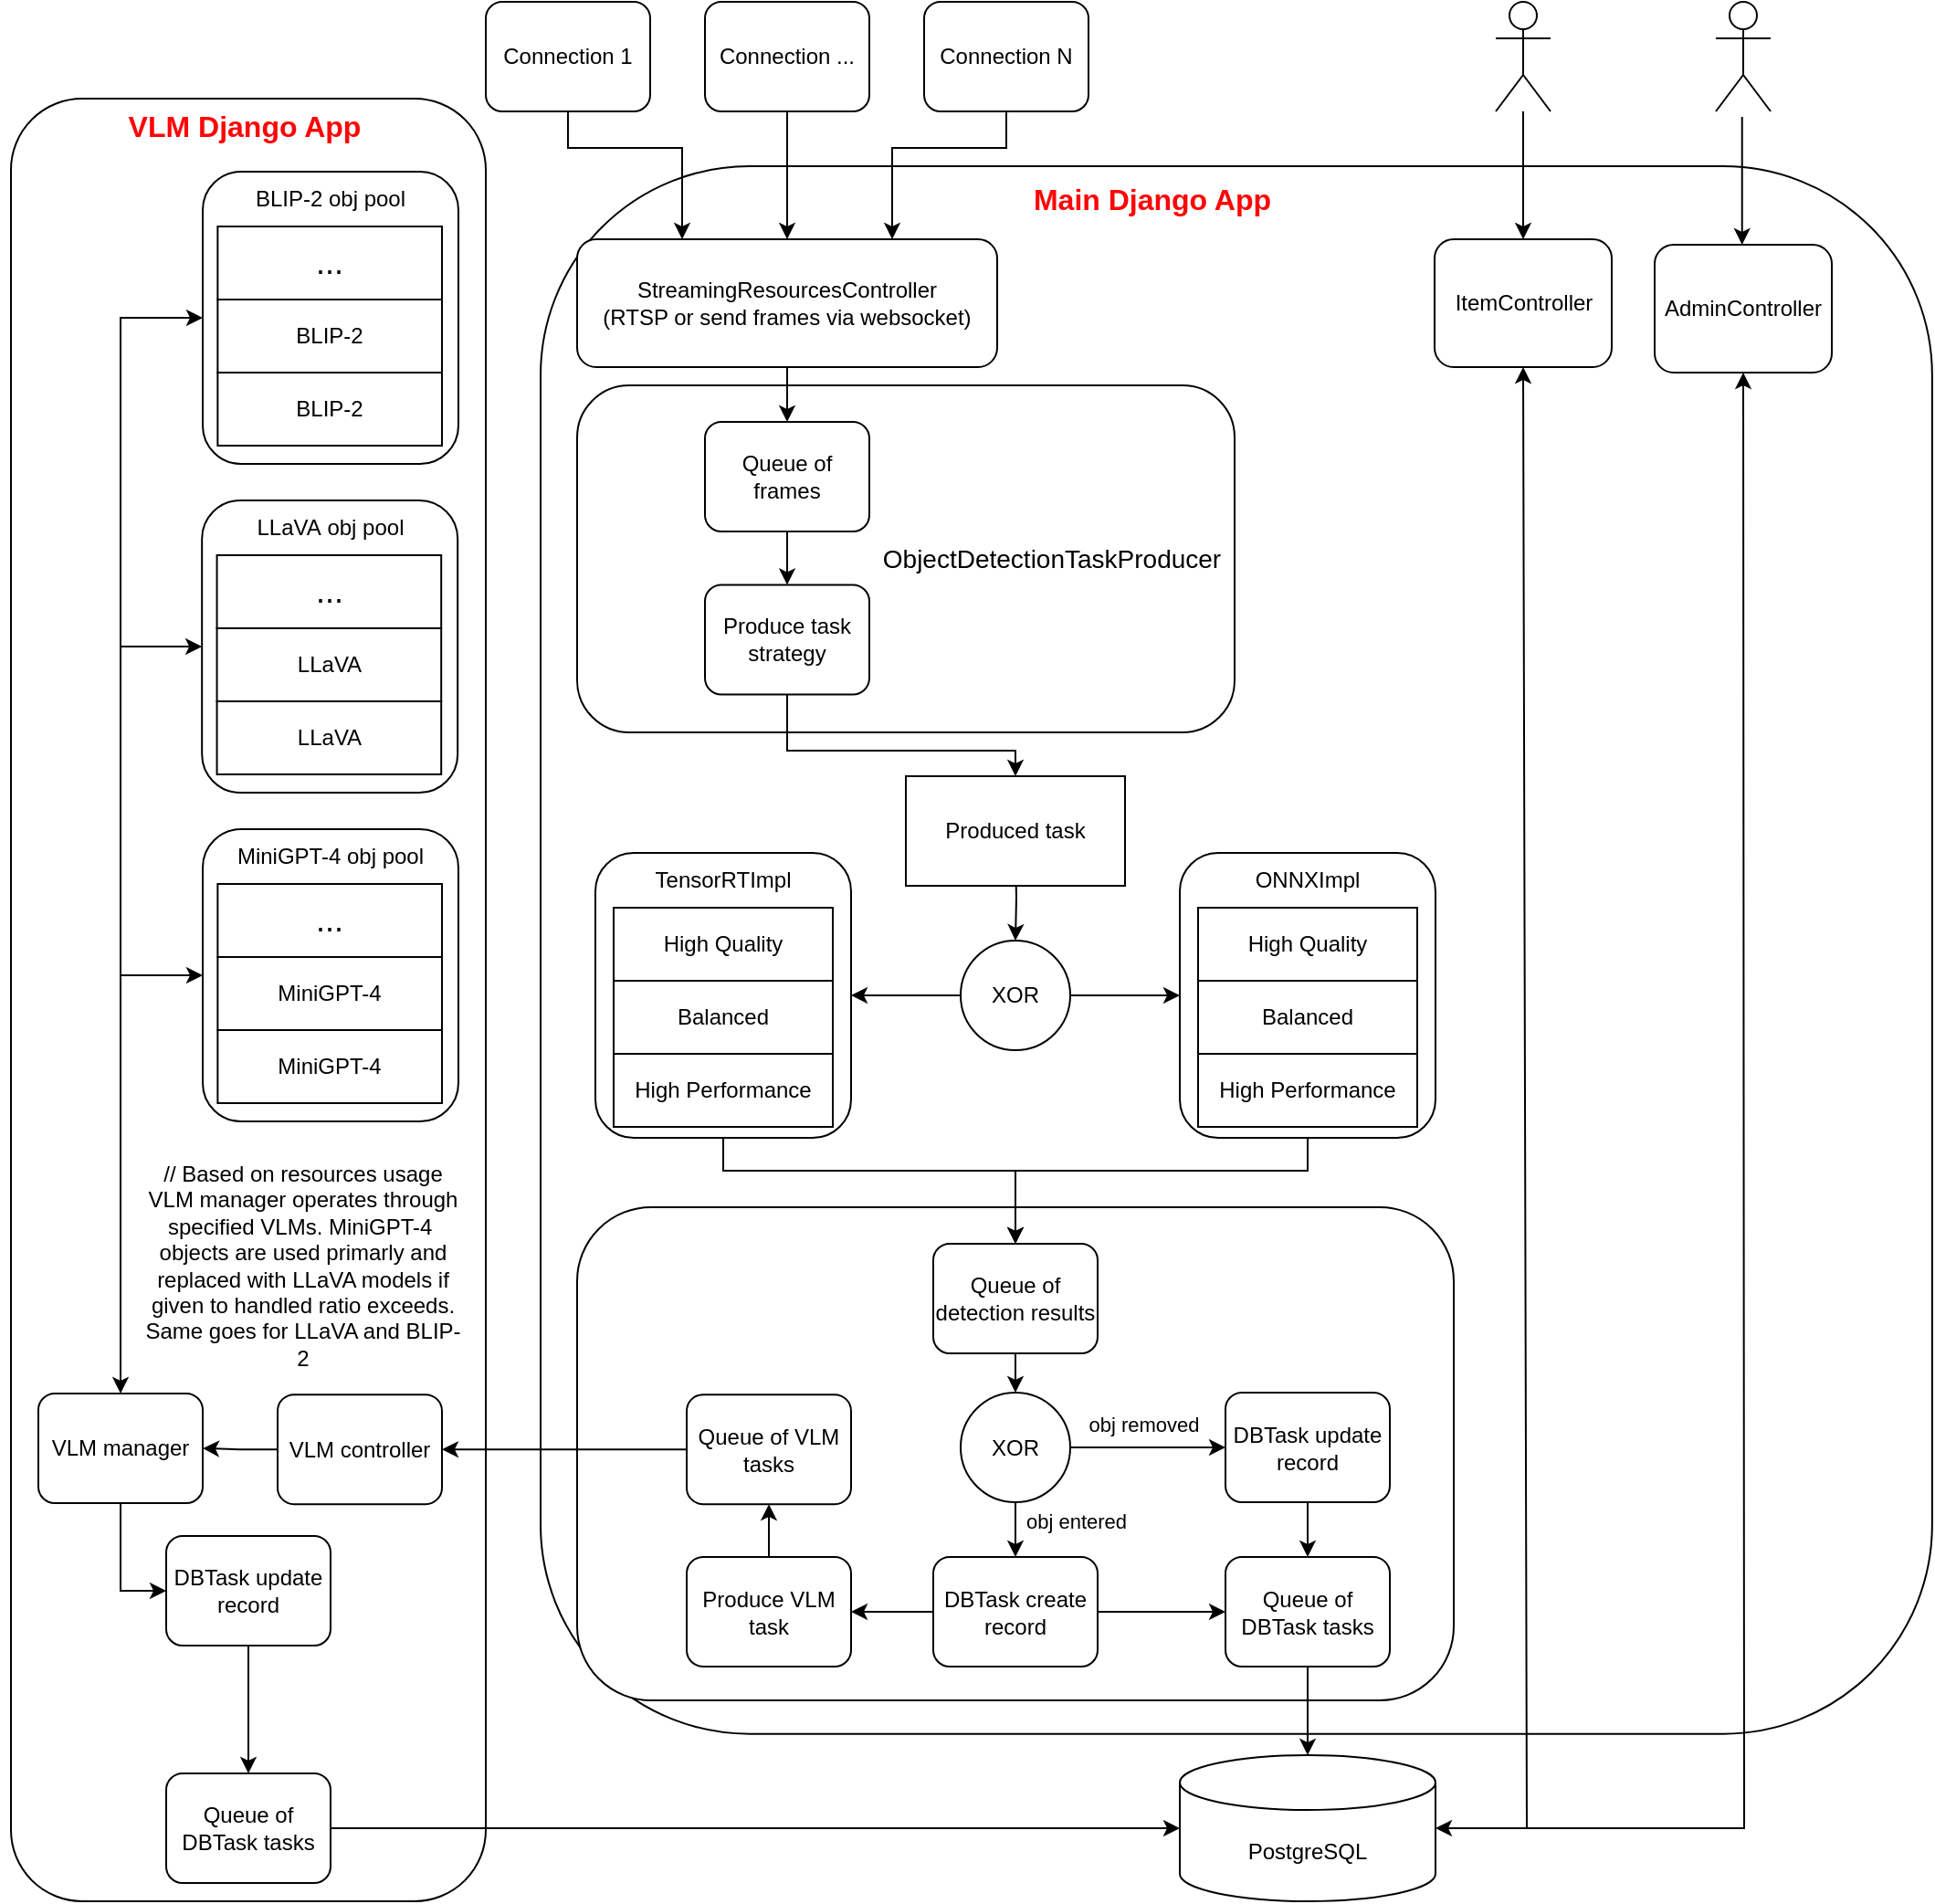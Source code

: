 <mxfile version="28.2.5">
  <diagram name="Страница — 1" id="IB0LTJJu5A-tRw9VyMWV">
    <mxGraphModel dx="1068" dy="913" grid="1" gridSize="10" guides="1" tooltips="1" connect="1" arrows="1" fold="1" page="1" pageScale="1" pageWidth="827" pageHeight="1169" math="0" shadow="0">
      <root>
        <mxCell id="0" />
        <mxCell id="1" parent="0" />
        <mxCell id="_JLij78zeixKJYq6KvC4-42" value="" style="rounded=1;whiteSpace=wrap;html=1;rotation=90;" parent="1" vertex="1">
          <mxGeometry x="261.81" y="158.23" width="858.32" height="761.92" as="geometry" />
        </mxCell>
        <mxCell id="_JLij78zeixKJYq6KvC4-45" value="" style="rounded=1;whiteSpace=wrap;html=1;" parent="1" vertex="1">
          <mxGeometry x="330" y="230" width="360" height="190" as="geometry" />
        </mxCell>
        <mxCell id="_PPGcLqHLP1g5EZbc3M4-6" style="edgeStyle=orthogonalEdgeStyle;rounded=0;orthogonalLoop=1;jettySize=auto;html=1;exitX=0.5;exitY=1;exitDx=0;exitDy=0;entryX=0.5;entryY=0;entryDx=0;entryDy=0;" parent="1" source="_JLij78zeixKJYq6KvC4-63" target="_JLij78zeixKJYq6KvC4-76" edge="1">
          <mxGeometry relative="1" as="geometry" />
        </mxCell>
        <mxCell id="_JLij78zeixKJYq6KvC4-63" value="&lt;div&gt;StreamingResourcesController&lt;/div&gt;(RTSP or send frames via websocket)" style="rounded=1;whiteSpace=wrap;html=1;" parent="1" vertex="1">
          <mxGeometry x="330" y="150" width="230" height="70" as="geometry" />
        </mxCell>
        <mxCell id="_PPGcLqHLP1g5EZbc3M4-7" style="edgeStyle=orthogonalEdgeStyle;rounded=0;orthogonalLoop=1;jettySize=auto;html=1;exitX=0.5;exitY=1;exitDx=0;exitDy=0;entryX=0.25;entryY=0;entryDx=0;entryDy=0;" parent="1" source="_JLij78zeixKJYq6KvC4-67" target="_JLij78zeixKJYq6KvC4-63" edge="1">
          <mxGeometry relative="1" as="geometry">
            <Array as="points">
              <mxPoint x="325" y="100" />
              <mxPoint x="388" y="100" />
            </Array>
          </mxGeometry>
        </mxCell>
        <mxCell id="_JLij78zeixKJYq6KvC4-67" value="&lt;div&gt;Connection 1&lt;/div&gt;" style="rounded=1;whiteSpace=wrap;html=1;rotation=0;" parent="1" vertex="1">
          <mxGeometry x="280" y="20" width="90" height="60" as="geometry" />
        </mxCell>
        <mxCell id="_PPGcLqHLP1g5EZbc3M4-8" style="edgeStyle=orthogonalEdgeStyle;rounded=0;orthogonalLoop=1;jettySize=auto;html=1;exitX=0.5;exitY=1;exitDx=0;exitDy=0;entryX=0.5;entryY=0;entryDx=0;entryDy=0;" parent="1" source="_JLij78zeixKJYq6KvC4-69" target="_JLij78zeixKJYq6KvC4-63" edge="1">
          <mxGeometry relative="1" as="geometry" />
        </mxCell>
        <mxCell id="_JLij78zeixKJYq6KvC4-69" value="&lt;div&gt;Connection ...&lt;/div&gt;" style="rounded=1;whiteSpace=wrap;html=1;rotation=0;" parent="1" vertex="1">
          <mxGeometry x="400" y="20" width="90" height="60" as="geometry" />
        </mxCell>
        <mxCell id="_PPGcLqHLP1g5EZbc3M4-9" style="edgeStyle=orthogonalEdgeStyle;rounded=0;orthogonalLoop=1;jettySize=auto;html=1;exitX=0.5;exitY=1;exitDx=0;exitDy=0;entryX=0.75;entryY=0;entryDx=0;entryDy=0;" parent="1" source="_JLij78zeixKJYq6KvC4-70" target="_JLij78zeixKJYq6KvC4-63" edge="1">
          <mxGeometry relative="1" as="geometry">
            <Array as="points">
              <mxPoint x="565" y="100" />
              <mxPoint x="503" y="100" />
            </Array>
          </mxGeometry>
        </mxCell>
        <mxCell id="_JLij78zeixKJYq6KvC4-70" value="&lt;div&gt;Connection N&lt;/div&gt;" style="rounded=1;whiteSpace=wrap;html=1;rotation=0;" parent="1" vertex="1">
          <mxGeometry x="520" y="20" width="90" height="60" as="geometry" />
        </mxCell>
        <mxCell id="_JLij78zeixKJYq6KvC4-89" style="edgeStyle=orthogonalEdgeStyle;rounded=0;orthogonalLoop=1;jettySize=auto;html=1;exitX=0.5;exitY=1;exitDx=0;exitDy=0;entryX=0.5;entryY=0;entryDx=0;entryDy=0;" parent="1" source="_JLij78zeixKJYq6KvC4-76" target="_JLij78zeixKJYq6KvC4-80" edge="1">
          <mxGeometry relative="1" as="geometry" />
        </mxCell>
        <mxCell id="_JLij78zeixKJYq6KvC4-76" value="Queue of frames" style="rounded=1;whiteSpace=wrap;html=1;" parent="1" vertex="1">
          <mxGeometry x="400" y="250" width="90" height="60" as="geometry" />
        </mxCell>
        <mxCell id="_JLij78zeixKJYq6KvC4-78" value="&lt;div&gt;&lt;font style=&quot;font-size: 14px;&quot;&gt;ObjectDetectionTaskProducer&lt;/font&gt;&lt;/div&gt;" style="text;html=1;align=center;verticalAlign=middle;whiteSpace=wrap;rounded=0;" parent="1" vertex="1">
          <mxGeometry x="490" y="265.75" width="200" height="118.5" as="geometry" />
        </mxCell>
        <mxCell id="0RGC948TF3Eb1tEXShMP-104" style="edgeStyle=orthogonalEdgeStyle;rounded=0;orthogonalLoop=1;jettySize=auto;html=1;exitX=0.5;exitY=1;exitDx=0;exitDy=0;entryX=0.5;entryY=0;entryDx=0;entryDy=0;" parent="1" source="_JLij78zeixKJYq6KvC4-80" target="_JLij78zeixKJYq6KvC4-90" edge="1">
          <mxGeometry relative="1" as="geometry">
            <Array as="points">
              <mxPoint x="445" y="430" />
              <mxPoint x="570" y="430" />
            </Array>
          </mxGeometry>
        </mxCell>
        <mxCell id="_JLij78zeixKJYq6KvC4-80" value="Produce task strategy" style="rounded=1;whiteSpace=wrap;html=1;" parent="1" vertex="1">
          <mxGeometry x="400" y="339.25" width="90" height="60" as="geometry" />
        </mxCell>
        <mxCell id="0RGC948TF3Eb1tEXShMP-102" style="edgeStyle=orthogonalEdgeStyle;rounded=0;orthogonalLoop=1;jettySize=auto;html=1;exitX=0.5;exitY=1;exitDx=0;exitDy=0;entryX=0.5;entryY=0;entryDx=0;entryDy=0;" parent="1" target="0RGC948TF3Eb1tEXShMP-21" edge="1">
          <mxGeometry relative="1" as="geometry">
            <mxPoint x="570" y="486" as="sourcePoint" />
          </mxGeometry>
        </mxCell>
        <mxCell id="_JLij78zeixKJYq6KvC4-90" value="Produced task" style="rounded=0;whiteSpace=wrap;html=1;" parent="1" vertex="1">
          <mxGeometry x="510" y="444" width="120" height="60" as="geometry" />
        </mxCell>
        <mxCell id="_JLij78zeixKJYq6KvC4-98" value="" style="rounded=1;whiteSpace=wrap;html=1;" parent="1" vertex="1">
          <mxGeometry x="330" y="680" width="480" height="270" as="geometry" />
        </mxCell>
        <mxCell id="0RGC948TF3Eb1tEXShMP-28" style="edgeStyle=orthogonalEdgeStyle;rounded=0;orthogonalLoop=1;jettySize=auto;html=1;exitX=0.5;exitY=1;exitDx=0;exitDy=0;entryX=0.5;entryY=0;entryDx=0;entryDy=0;" parent="1" source="_JLij78zeixKJYq6KvC4-99" target="0RGC948TF3Eb1tEXShMP-27" edge="1">
          <mxGeometry relative="1" as="geometry" />
        </mxCell>
        <mxCell id="_JLij78zeixKJYq6KvC4-99" value="Queue of detection results" style="rounded=1;whiteSpace=wrap;html=1;" parent="1" vertex="1">
          <mxGeometry x="525" y="700" width="90" height="60" as="geometry" />
        </mxCell>
        <mxCell id="0RGC948TF3Eb1tEXShMP-40" style="edgeStyle=orthogonalEdgeStyle;rounded=0;orthogonalLoop=1;jettySize=auto;html=1;exitX=1;exitY=0.5;exitDx=0;exitDy=0;entryX=0;entryY=0.5;entryDx=0;entryDy=0;" parent="1" source="0RGC948TF3Eb1tEXShMP-2" target="0RGC948TF3Eb1tEXShMP-39" edge="1">
          <mxGeometry relative="1" as="geometry" />
        </mxCell>
        <mxCell id="0RGC948TF3Eb1tEXShMP-108" style="edgeStyle=orthogonalEdgeStyle;rounded=0;orthogonalLoop=1;jettySize=auto;html=1;exitX=0;exitY=0.5;exitDx=0;exitDy=0;entryX=1;entryY=0.5;entryDx=0;entryDy=0;" parent="1" source="0RGC948TF3Eb1tEXShMP-2" target="0RGC948TF3Eb1tEXShMP-35" edge="1">
          <mxGeometry relative="1" as="geometry" />
        </mxCell>
        <mxCell id="0RGC948TF3Eb1tEXShMP-2" value="DBTask create record" style="rounded=1;whiteSpace=wrap;html=1;" parent="1" vertex="1">
          <mxGeometry x="525" y="871.5" width="90" height="60" as="geometry" />
        </mxCell>
        <mxCell id="0RGC948TF3Eb1tEXShMP-22" style="edgeStyle=orthogonalEdgeStyle;rounded=0;orthogonalLoop=1;jettySize=auto;html=1;exitX=0.5;exitY=1;exitDx=0;exitDy=0;entryX=0.5;entryY=0;entryDx=0;entryDy=0;" parent="1" source="0RGC948TF3Eb1tEXShMP-6" target="_JLij78zeixKJYq6KvC4-99" edge="1">
          <mxGeometry relative="1" as="geometry">
            <Array as="points">
              <mxPoint x="410" y="660" />
              <mxPoint x="570" y="660" />
            </Array>
          </mxGeometry>
        </mxCell>
        <mxCell id="0RGC948TF3Eb1tEXShMP-6" value="" style="rounded=1;whiteSpace=wrap;html=1;" parent="1" vertex="1">
          <mxGeometry x="340" y="486" width="140" height="156" as="geometry" />
        </mxCell>
        <mxCell id="0RGC948TF3Eb1tEXShMP-7" value="High Performance" style="rounded=0;whiteSpace=wrap;html=1;" parent="1" vertex="1">
          <mxGeometry x="350" y="596" width="120" height="40" as="geometry" />
        </mxCell>
        <mxCell id="0RGC948TF3Eb1tEXShMP-8" value="Balanced" style="rounded=0;whiteSpace=wrap;html=1;" parent="1" vertex="1">
          <mxGeometry x="350" y="556" width="120" height="40" as="geometry" />
        </mxCell>
        <mxCell id="0RGC948TF3Eb1tEXShMP-9" value="High Quality" style="rounded=0;whiteSpace=wrap;html=1;" parent="1" vertex="1">
          <mxGeometry x="350" y="516" width="120" height="40" as="geometry" />
        </mxCell>
        <mxCell id="0RGC948TF3Eb1tEXShMP-10" value="TensorRTImpl" style="text;html=1;align=center;verticalAlign=middle;whiteSpace=wrap;rounded=0;" parent="1" vertex="1">
          <mxGeometry x="350" y="486" width="120" height="30" as="geometry" />
        </mxCell>
        <mxCell id="0RGC948TF3Eb1tEXShMP-23" style="edgeStyle=orthogonalEdgeStyle;rounded=0;orthogonalLoop=1;jettySize=auto;html=1;exitX=0.5;exitY=1;exitDx=0;exitDy=0;entryX=0.5;entryY=0;entryDx=0;entryDy=0;" parent="1" source="0RGC948TF3Eb1tEXShMP-12" target="_JLij78zeixKJYq6KvC4-99" edge="1">
          <mxGeometry relative="1" as="geometry">
            <Array as="points">
              <mxPoint x="730" y="660" />
              <mxPoint x="570" y="660" />
            </Array>
          </mxGeometry>
        </mxCell>
        <mxCell id="0RGC948TF3Eb1tEXShMP-12" value="" style="rounded=1;whiteSpace=wrap;html=1;" parent="1" vertex="1">
          <mxGeometry x="660" y="486" width="140" height="156" as="geometry" />
        </mxCell>
        <mxCell id="0RGC948TF3Eb1tEXShMP-13" value="High Performance" style="rounded=0;whiteSpace=wrap;html=1;" parent="1" vertex="1">
          <mxGeometry x="670" y="596" width="120" height="40" as="geometry" />
        </mxCell>
        <mxCell id="0RGC948TF3Eb1tEXShMP-14" value="Balanced" style="rounded=0;whiteSpace=wrap;html=1;" parent="1" vertex="1">
          <mxGeometry x="670" y="556" width="120" height="40" as="geometry" />
        </mxCell>
        <mxCell id="0RGC948TF3Eb1tEXShMP-15" value="High Quality" style="rounded=0;whiteSpace=wrap;html=1;" parent="1" vertex="1">
          <mxGeometry x="670" y="516" width="120" height="40" as="geometry" />
        </mxCell>
        <mxCell id="0RGC948TF3Eb1tEXShMP-16" value="ONNXImpl" style="text;html=1;align=center;verticalAlign=middle;whiteSpace=wrap;rounded=0;" parent="1" vertex="1">
          <mxGeometry x="670" y="486" width="120" height="30" as="geometry" />
        </mxCell>
        <mxCell id="0RGC948TF3Eb1tEXShMP-19" style="edgeStyle=orthogonalEdgeStyle;rounded=0;orthogonalLoop=1;jettySize=auto;html=1;exitX=0;exitY=0.5;exitDx=0;exitDy=0;entryX=1;entryY=0.5;entryDx=0;entryDy=0;" parent="1" source="0RGC948TF3Eb1tEXShMP-21" target="0RGC948TF3Eb1tEXShMP-6" edge="1">
          <mxGeometry relative="1" as="geometry" />
        </mxCell>
        <mxCell id="0RGC948TF3Eb1tEXShMP-20" style="edgeStyle=orthogonalEdgeStyle;rounded=0;orthogonalLoop=1;jettySize=auto;html=1;exitX=1;exitY=0.5;exitDx=0;exitDy=0;entryX=0;entryY=0.5;entryDx=0;entryDy=0;" parent="1" source="0RGC948TF3Eb1tEXShMP-21" target="0RGC948TF3Eb1tEXShMP-12" edge="1">
          <mxGeometry relative="1" as="geometry" />
        </mxCell>
        <mxCell id="0RGC948TF3Eb1tEXShMP-21" value="XOR" style="ellipse;whiteSpace=wrap;html=1;aspect=fixed;" parent="1" vertex="1">
          <mxGeometry x="540" y="534" width="60" height="60" as="geometry" />
        </mxCell>
        <mxCell id="0RGC948TF3Eb1tEXShMP-29" style="edgeStyle=orthogonalEdgeStyle;rounded=0;orthogonalLoop=1;jettySize=auto;html=1;exitX=0.5;exitY=1;exitDx=0;exitDy=0;entryX=0.5;entryY=0;entryDx=0;entryDy=0;" parent="1" source="0RGC948TF3Eb1tEXShMP-27" target="0RGC948TF3Eb1tEXShMP-2" edge="1">
          <mxGeometry relative="1" as="geometry">
            <Array as="points">
              <mxPoint x="570" y="851.5" />
              <mxPoint x="570" y="851.5" />
            </Array>
          </mxGeometry>
        </mxCell>
        <mxCell id="0RGC948TF3Eb1tEXShMP-30" value="obj entered" style="edgeLabel;html=1;align=center;verticalAlign=middle;resizable=0;points=[];" parent="0RGC948TF3Eb1tEXShMP-29" vertex="1" connectable="0">
          <mxGeometry x="-0.091" y="-4" relative="1" as="geometry">
            <mxPoint x="37" y="-3" as="offset" />
          </mxGeometry>
        </mxCell>
        <mxCell id="0RGC948TF3Eb1tEXShMP-32" style="edgeStyle=orthogonalEdgeStyle;rounded=0;orthogonalLoop=1;jettySize=auto;html=1;exitX=1;exitY=0.5;exitDx=0;exitDy=0;entryX=0;entryY=0.5;entryDx=0;entryDy=0;" parent="1" source="0RGC948TF3Eb1tEXShMP-27" target="0RGC948TF3Eb1tEXShMP-31" edge="1">
          <mxGeometry relative="1" as="geometry" />
        </mxCell>
        <mxCell id="0RGC948TF3Eb1tEXShMP-34" value="obj removed" style="edgeLabel;html=1;align=center;verticalAlign=middle;resizable=0;points=[];" parent="0RGC948TF3Eb1tEXShMP-32" vertex="1" connectable="0">
          <mxGeometry x="-0.138" y="3" relative="1" as="geometry">
            <mxPoint x="3" y="-10" as="offset" />
          </mxGeometry>
        </mxCell>
        <mxCell id="0RGC948TF3Eb1tEXShMP-27" value="XOR" style="ellipse;whiteSpace=wrap;html=1;aspect=fixed;" parent="1" vertex="1">
          <mxGeometry x="540" y="781.5" width="60" height="60" as="geometry" />
        </mxCell>
        <mxCell id="0RGC948TF3Eb1tEXShMP-41" style="edgeStyle=orthogonalEdgeStyle;rounded=0;orthogonalLoop=1;jettySize=auto;html=1;exitX=0.5;exitY=1;exitDx=0;exitDy=0;entryX=0.5;entryY=0;entryDx=0;entryDy=0;" parent="1" source="0RGC948TF3Eb1tEXShMP-31" target="0RGC948TF3Eb1tEXShMP-39" edge="1">
          <mxGeometry relative="1" as="geometry" />
        </mxCell>
        <mxCell id="0RGC948TF3Eb1tEXShMP-31" value="DBTask update record" style="rounded=1;whiteSpace=wrap;html=1;" parent="1" vertex="1">
          <mxGeometry x="685" y="781.5" width="90" height="60" as="geometry" />
        </mxCell>
        <mxCell id="0RGC948TF3Eb1tEXShMP-38" style="edgeStyle=orthogonalEdgeStyle;rounded=0;orthogonalLoop=1;jettySize=auto;html=1;exitX=0.5;exitY=0;exitDx=0;exitDy=0;entryX=0.5;entryY=1;entryDx=0;entryDy=0;" parent="1" source="0RGC948TF3Eb1tEXShMP-35" edge="1">
          <mxGeometry relative="1" as="geometry">
            <mxPoint x="435" y="842.57" as="targetPoint" />
          </mxGeometry>
        </mxCell>
        <mxCell id="0RGC948TF3Eb1tEXShMP-35" value="Produce VLM task" style="rounded=1;whiteSpace=wrap;html=1;" parent="1" vertex="1">
          <mxGeometry x="390" y="871.5" width="90" height="60" as="geometry" />
        </mxCell>
        <mxCell id="0RGC948TF3Eb1tEXShMP-39" value="Queue of DBTask tasks" style="rounded=1;whiteSpace=wrap;html=1;" parent="1" vertex="1">
          <mxGeometry x="685" y="871.5" width="90" height="60" as="geometry" />
        </mxCell>
        <mxCell id="0RGC948TF3Eb1tEXShMP-42" value="PostgreSQL" style="shape=cylinder3;whiteSpace=wrap;html=1;boundedLbl=1;backgroundOutline=1;size=15;" parent="1" vertex="1">
          <mxGeometry x="660" y="980" width="140" height="80" as="geometry" />
        </mxCell>
        <mxCell id="0RGC948TF3Eb1tEXShMP-43" value="" style="rounded=1;whiteSpace=wrap;html=1;" parent="1" vertex="1">
          <mxGeometry x="20" y="73" width="260" height="987" as="geometry" />
        </mxCell>
        <mxCell id="0RGC948TF3Eb1tEXShMP-54" value="" style="rounded=1;whiteSpace=wrap;html=1;" parent="1" vertex="1">
          <mxGeometry x="125" y="473" width="140" height="160" as="geometry" />
        </mxCell>
        <mxCell id="0RGC948TF3Eb1tEXShMP-55" value="MiniGPT-4" style="rounded=0;whiteSpace=wrap;html=1;" parent="1" vertex="1">
          <mxGeometry x="133.19" y="583" width="122.81" height="40" as="geometry" />
        </mxCell>
        <mxCell id="0RGC948TF3Eb1tEXShMP-56" value="MiniGPT-4" style="rounded=0;whiteSpace=wrap;html=1;" parent="1" vertex="1">
          <mxGeometry x="133.19" y="543" width="122.81" height="40" as="geometry" />
        </mxCell>
        <mxCell id="0RGC948TF3Eb1tEXShMP-57" value="&lt;font style=&quot;font-size: 18px;&quot;&gt;...&lt;/font&gt;" style="rounded=0;whiteSpace=wrap;html=1;" parent="1" vertex="1">
          <mxGeometry x="133.19" y="503" width="122.81" height="40" as="geometry" />
        </mxCell>
        <mxCell id="0RGC948TF3Eb1tEXShMP-58" value="MiniGPT-4&amp;nbsp;obj pool" style="text;html=1;align=center;verticalAlign=middle;whiteSpace=wrap;rounded=0;" parent="1" vertex="1">
          <mxGeometry x="125" y="473" width="140" height="30" as="geometry" />
        </mxCell>
        <mxCell id="0RGC948TF3Eb1tEXShMP-66" style="edgeStyle=orthogonalEdgeStyle;rounded=0;orthogonalLoop=1;jettySize=auto;html=1;exitX=0;exitY=0.5;exitDx=0;exitDy=0;entryX=1;entryY=0.5;entryDx=0;entryDy=0;" parent="1" source="0RGC948TF3Eb1tEXShMP-60" target="0RGC948TF3Eb1tEXShMP-65" edge="1">
          <mxGeometry relative="1" as="geometry" />
        </mxCell>
        <mxCell id="0RGC948TF3Eb1tEXShMP-60" value="VLM controller" style="rounded=1;whiteSpace=wrap;html=1;" parent="1" vertex="1">
          <mxGeometry x="166" y="782.57" width="90" height="60" as="geometry" />
        </mxCell>
        <mxCell id="0RGC948TF3Eb1tEXShMP-64" style="edgeStyle=orthogonalEdgeStyle;rounded=0;orthogonalLoop=1;jettySize=auto;html=1;exitX=0;exitY=0.5;exitDx=0;exitDy=0;entryX=1;entryY=0.5;entryDx=0;entryDy=0;" parent="1" source="0RGC948TF3Eb1tEXShMP-63" target="0RGC948TF3Eb1tEXShMP-60" edge="1">
          <mxGeometry relative="1" as="geometry">
            <mxPoint x="260.0" y="849.07" as="targetPoint" />
          </mxGeometry>
        </mxCell>
        <mxCell id="0RGC948TF3Eb1tEXShMP-63" value="Queue of VLM tasks" style="rounded=1;whiteSpace=wrap;html=1;" parent="1" vertex="1">
          <mxGeometry x="390" y="782.57" width="90" height="60" as="geometry" />
        </mxCell>
        <mxCell id="_PPGcLqHLP1g5EZbc3M4-10" style="edgeStyle=orthogonalEdgeStyle;rounded=0;orthogonalLoop=1;jettySize=auto;html=1;exitX=0.5;exitY=1;exitDx=0;exitDy=0;entryX=0;entryY=0.5;entryDx=0;entryDy=0;" parent="1" source="0RGC948TF3Eb1tEXShMP-65" target="0RGC948TF3Eb1tEXShMP-89" edge="1">
          <mxGeometry relative="1" as="geometry" />
        </mxCell>
        <mxCell id="0RGC948TF3Eb1tEXShMP-65" value="VLM manager" style="rounded=1;whiteSpace=wrap;html=1;" parent="1" vertex="1">
          <mxGeometry x="35" y="782" width="90" height="60" as="geometry" />
        </mxCell>
        <mxCell id="0RGC948TF3Eb1tEXShMP-67" value="" style="rounded=1;whiteSpace=wrap;html=1;" parent="1" vertex="1">
          <mxGeometry x="124.59" y="293" width="140" height="160" as="geometry" />
        </mxCell>
        <mxCell id="0RGC948TF3Eb1tEXShMP-68" value="LLaVA" style="rounded=0;whiteSpace=wrap;html=1;" parent="1" vertex="1">
          <mxGeometry x="132.78" y="403" width="122.81" height="40" as="geometry" />
        </mxCell>
        <mxCell id="0RGC948TF3Eb1tEXShMP-69" value="LLaVA" style="rounded=0;whiteSpace=wrap;html=1;" parent="1" vertex="1">
          <mxGeometry x="132.78" y="363" width="122.81" height="40" as="geometry" />
        </mxCell>
        <mxCell id="0RGC948TF3Eb1tEXShMP-70" value="&lt;font style=&quot;font-size: 18px;&quot;&gt;...&lt;/font&gt;" style="rounded=0;whiteSpace=wrap;html=1;" parent="1" vertex="1">
          <mxGeometry x="132.78" y="323" width="122.81" height="40" as="geometry" />
        </mxCell>
        <mxCell id="0RGC948TF3Eb1tEXShMP-71" value="LLaVA&amp;nbsp;obj pool" style="text;html=1;align=center;verticalAlign=middle;whiteSpace=wrap;rounded=0;" parent="1" vertex="1">
          <mxGeometry x="124.59" y="293" width="140" height="30" as="geometry" />
        </mxCell>
        <mxCell id="0RGC948TF3Eb1tEXShMP-77" value="" style="rounded=1;whiteSpace=wrap;html=1;" parent="1" vertex="1">
          <mxGeometry x="125" y="113" width="140" height="160" as="geometry" />
        </mxCell>
        <mxCell id="0RGC948TF3Eb1tEXShMP-78" value="BLIP-2" style="rounded=0;whiteSpace=wrap;html=1;" parent="1" vertex="1">
          <mxGeometry x="133.19" y="223" width="122.81" height="40" as="geometry" />
        </mxCell>
        <mxCell id="0RGC948TF3Eb1tEXShMP-79" value="BLIP-2" style="rounded=0;whiteSpace=wrap;html=1;" parent="1" vertex="1">
          <mxGeometry x="133.19" y="183" width="122.81" height="40" as="geometry" />
        </mxCell>
        <mxCell id="0RGC948TF3Eb1tEXShMP-80" value="&lt;font style=&quot;font-size: 18px;&quot;&gt;...&lt;/font&gt;" style="rounded=0;whiteSpace=wrap;html=1;" parent="1" vertex="1">
          <mxGeometry x="133.19" y="143" width="122.81" height="40" as="geometry" />
        </mxCell>
        <mxCell id="0RGC948TF3Eb1tEXShMP-81" value="BLIP-2&amp;nbsp;obj pool" style="text;html=1;align=center;verticalAlign=middle;whiteSpace=wrap;rounded=0;" parent="1" vertex="1">
          <mxGeometry x="125" y="113" width="140" height="30" as="geometry" />
        </mxCell>
        <mxCell id="0RGC948TF3Eb1tEXShMP-85" value="" style="endArrow=classic;startArrow=classic;html=1;rounded=0;entryX=0;entryY=0.5;entryDx=0;entryDy=0;exitX=0.5;exitY=0;exitDx=0;exitDy=0;" parent="1" source="0RGC948TF3Eb1tEXShMP-65" target="0RGC948TF3Eb1tEXShMP-77" edge="1">
          <mxGeometry width="50" height="50" relative="1" as="geometry">
            <mxPoint x="30" y="253" as="sourcePoint" />
            <mxPoint x="80" y="203" as="targetPoint" />
            <Array as="points">
              <mxPoint x="80" y="193" />
            </Array>
          </mxGeometry>
        </mxCell>
        <mxCell id="0RGC948TF3Eb1tEXShMP-86" value="" style="endArrow=classic;html=1;rounded=0;entryX=0;entryY=0.5;entryDx=0;entryDy=0;" parent="1" target="0RGC948TF3Eb1tEXShMP-67" edge="1">
          <mxGeometry width="50" height="50" relative="1" as="geometry">
            <mxPoint x="80" y="373" as="sourcePoint" />
            <mxPoint x="40" y="363" as="targetPoint" />
          </mxGeometry>
        </mxCell>
        <mxCell id="0RGC948TF3Eb1tEXShMP-87" value="" style="endArrow=classic;html=1;rounded=0;entryX=0;entryY=0.5;entryDx=0;entryDy=0;" parent="1" target="0RGC948TF3Eb1tEXShMP-54" edge="1">
          <mxGeometry width="50" height="50" relative="1" as="geometry">
            <mxPoint x="80" y="553" as="sourcePoint" />
            <mxPoint x="155" y="383" as="targetPoint" />
          </mxGeometry>
        </mxCell>
        <mxCell id="0RGC948TF3Eb1tEXShMP-88" value="&lt;div&gt;// Based on resources usage VLM manager operates through specified VLMs. MiniGPT-4&amp;nbsp; objects are used primarly and replaced with LLaVA models if given to handled ratio exceeds. Same goes for LLaVA and BLIP-2&lt;/div&gt;" style="text;html=1;align=center;verticalAlign=middle;whiteSpace=wrap;rounded=0;" parent="1" vertex="1">
          <mxGeometry x="90" y="642" width="180" height="140" as="geometry" />
        </mxCell>
        <mxCell id="0RGC948TF3Eb1tEXShMP-105" style="edgeStyle=orthogonalEdgeStyle;rounded=0;orthogonalLoop=1;jettySize=auto;html=1;exitX=0.5;exitY=1;exitDx=0;exitDy=0;entryX=0.5;entryY=0;entryDx=0;entryDy=0;" parent="1" source="0RGC948TF3Eb1tEXShMP-89" target="0RGC948TF3Eb1tEXShMP-90" edge="1">
          <mxGeometry relative="1" as="geometry" />
        </mxCell>
        <mxCell id="0RGC948TF3Eb1tEXShMP-89" value="DBTask update record" style="rounded=1;whiteSpace=wrap;html=1;" parent="1" vertex="1">
          <mxGeometry x="105.0" y="860" width="90" height="60" as="geometry" />
        </mxCell>
        <mxCell id="0RGC948TF3Eb1tEXShMP-90" value="Queue of DBTask tasks" style="rounded=1;whiteSpace=wrap;html=1;" parent="1" vertex="1">
          <mxGeometry x="105.0" y="990" width="90" height="60" as="geometry" />
        </mxCell>
        <mxCell id="0RGC948TF3Eb1tEXShMP-93" style="edgeStyle=orthogonalEdgeStyle;rounded=0;orthogonalLoop=1;jettySize=auto;html=1;exitX=0.5;exitY=1;exitDx=0;exitDy=0;entryX=0.5;entryY=0;entryDx=0;entryDy=0;entryPerimeter=0;" parent="1" source="0RGC948TF3Eb1tEXShMP-39" target="0RGC948TF3Eb1tEXShMP-42" edge="1">
          <mxGeometry relative="1" as="geometry">
            <mxPoint x="730" y="990" as="targetPoint" />
          </mxGeometry>
        </mxCell>
        <mxCell id="0RGC948TF3Eb1tEXShMP-96" value="ItemController" style="rounded=1;whiteSpace=wrap;html=1;" parent="1" vertex="1">
          <mxGeometry x="799.5" y="150" width="97" height="70" as="geometry" />
        </mxCell>
        <mxCell id="0RGC948TF3Eb1tEXShMP-97" value="" style="shape=umlActor;verticalLabelPosition=bottom;verticalAlign=top;html=1;outlineConnect=0;" parent="1" vertex="1">
          <mxGeometry x="833" y="20" width="30" height="60" as="geometry" />
        </mxCell>
        <mxCell id="0RGC948TF3Eb1tEXShMP-98" value="" style="endArrow=classic;html=1;rounded=0;entryX=0.5;entryY=0;entryDx=0;entryDy=0;" parent="1" source="0RGC948TF3Eb1tEXShMP-97" target="0RGC948TF3Eb1tEXShMP-96" edge="1">
          <mxGeometry width="50" height="50" relative="1" as="geometry">
            <mxPoint x="873" y="80" as="sourcePoint" />
            <mxPoint x="918" y="40" as="targetPoint" />
          </mxGeometry>
        </mxCell>
        <mxCell id="0RGC948TF3Eb1tEXShMP-100" value="" style="endArrow=classic;startArrow=classic;html=1;rounded=0;entryX=0.5;entryY=1;entryDx=0;entryDy=0;exitX=1;exitY=0.5;exitDx=0;exitDy=0;exitPerimeter=0;" parent="1" source="0RGC948TF3Eb1tEXShMP-42" target="0RGC948TF3Eb1tEXShMP-96" edge="1">
          <mxGeometry width="50" height="50" relative="1" as="geometry">
            <mxPoint x="880" y="360" as="sourcePoint" />
            <mxPoint x="930" y="310" as="targetPoint" />
            <Array as="points">
              <mxPoint x="850" y="1020" />
            </Array>
          </mxGeometry>
        </mxCell>
        <mxCell id="0RGC948TF3Eb1tEXShMP-106" style="edgeStyle=orthogonalEdgeStyle;rounded=0;orthogonalLoop=1;jettySize=auto;html=1;exitX=1;exitY=0.5;exitDx=0;exitDy=0;entryX=0;entryY=0.5;entryDx=0;entryDy=0;entryPerimeter=0;" parent="1" source="0RGC948TF3Eb1tEXShMP-90" target="0RGC948TF3Eb1tEXShMP-42" edge="1">
          <mxGeometry relative="1" as="geometry" />
        </mxCell>
        <mxCell id="_PPGcLqHLP1g5EZbc3M4-1" value="&lt;font style=&quot;font-size: 16px; color: rgb(255, 5, 5);&quot;&gt;&lt;b&gt;Main Django App&lt;/b&gt;&lt;/font&gt;" style="text;html=1;align=center;verticalAlign=middle;whiteSpace=wrap;rounded=0;" parent="1" vertex="1">
          <mxGeometry x="320" y="113" width="650" height="30" as="geometry" />
        </mxCell>
        <mxCell id="_PPGcLqHLP1g5EZbc3M4-2" value="&lt;font style=&quot;font-size: 16px; color: rgb(255, 5, 5);&quot;&gt;&lt;b&gt;VLM Django App&lt;/b&gt;&lt;/font&gt;" style="text;html=1;align=center;verticalAlign=middle;whiteSpace=wrap;rounded=0;" parent="1" vertex="1">
          <mxGeometry x="14.5" y="73" width="265.5" height="30" as="geometry" />
        </mxCell>
        <mxCell id="eJ0Ajx8vOvj8fDB88g2q-2" value="AdminController" style="rounded=1;whiteSpace=wrap;html=1;" vertex="1" parent="1">
          <mxGeometry x="920" y="153" width="97" height="70" as="geometry" />
        </mxCell>
        <mxCell id="eJ0Ajx8vOvj8fDB88g2q-3" value="" style="shape=umlActor;verticalLabelPosition=bottom;verticalAlign=top;html=1;outlineConnect=0;" vertex="1" parent="1">
          <mxGeometry x="953.5" y="20" width="30" height="60" as="geometry" />
        </mxCell>
        <mxCell id="eJ0Ajx8vOvj8fDB88g2q-4" value="" style="endArrow=classic;html=1;rounded=0;entryX=0.5;entryY=0;entryDx=0;entryDy=0;" edge="1" parent="1">
          <mxGeometry width="50" height="50" relative="1" as="geometry">
            <mxPoint x="967.87" y="83" as="sourcePoint" />
            <mxPoint x="967.87" y="153" as="targetPoint" />
          </mxGeometry>
        </mxCell>
        <mxCell id="eJ0Ajx8vOvj8fDB88g2q-6" value="" style="endArrow=classic;html=1;rounded=0;entryX=0.5;entryY=1;entryDx=0;entryDy=0;" edge="1" parent="1" target="eJ0Ajx8vOvj8fDB88g2q-2">
          <mxGeometry width="50" height="50" relative="1" as="geometry">
            <mxPoint x="850" y="1020" as="sourcePoint" />
            <mxPoint x="920" y="920" as="targetPoint" />
            <Array as="points">
              <mxPoint x="969" y="1020" />
            </Array>
          </mxGeometry>
        </mxCell>
      </root>
    </mxGraphModel>
  </diagram>
</mxfile>
